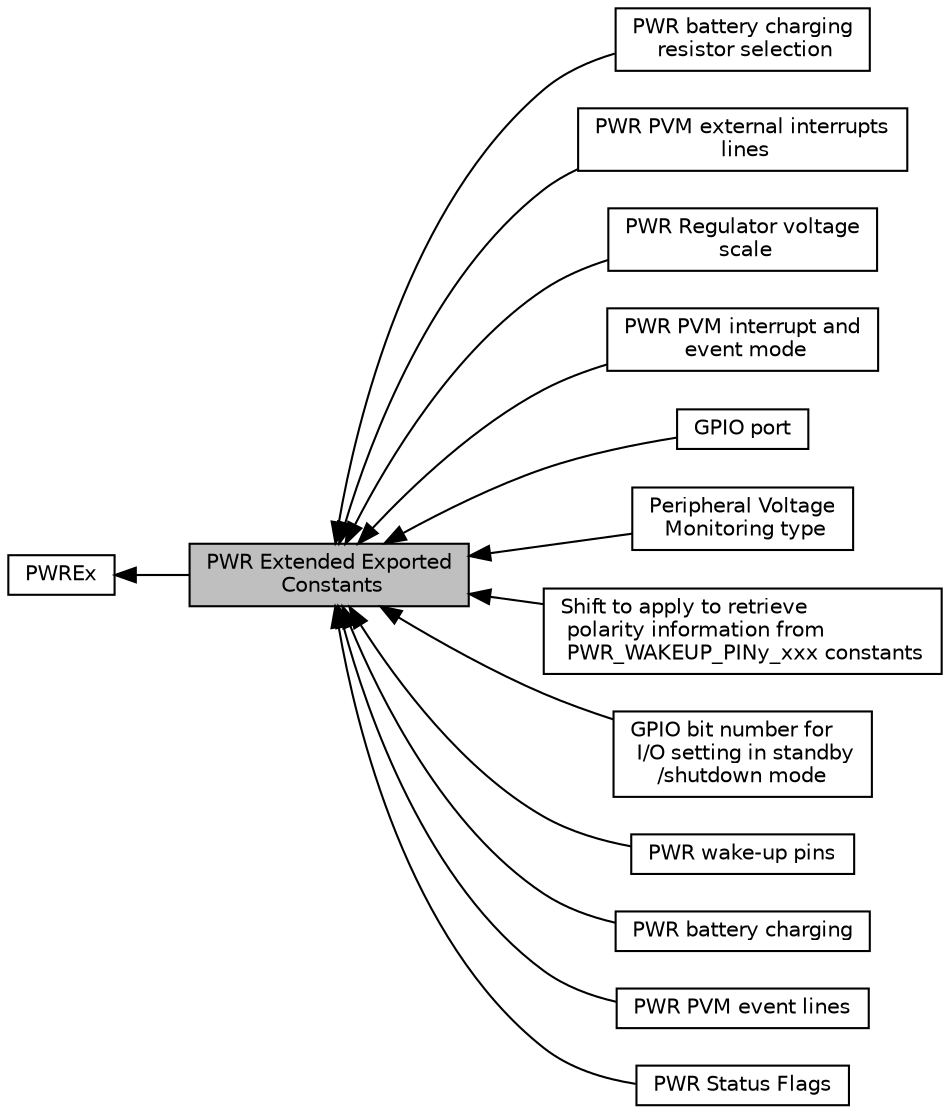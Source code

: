 digraph "PWR Extended Exported Constants"
{
  edge [fontname="Helvetica",fontsize="10",labelfontname="Helvetica",labelfontsize="10"];
  node [fontname="Helvetica",fontsize="10",shape=box];
  rankdir=LR;
  Node8 [label="PWR battery charging\l resistor selection",height=0.2,width=0.4,color="black", fillcolor="white", style="filled",URL="$group__PWREx__VBAT__Battery__Charging__Selection.html",tooltip=" "];
  Node12 [label="PWR PVM external interrupts\l lines",height=0.2,width=0.4,color="black", fillcolor="white", style="filled",URL="$group__PWREx__PVM__EXTI__LINE.html",tooltip=" "];
  Node7 [label="PWR Regulator voltage\l scale",height=0.2,width=0.4,color="black", fillcolor="white", style="filled",URL="$group__PWREx__Regulator__Voltage__Scale.html",tooltip=" "];
  Node2 [label="PWREx",height=0.2,width=0.4,color="black", fillcolor="white", style="filled",URL="$group__PWREx.html",tooltip="PWR Extended HAL module driver."];
  Node6 [label="PWR PVM interrupt and\l event mode",height=0.2,width=0.4,color="black", fillcolor="white", style="filled",URL="$group__PWREx__PVM__Mode.html",tooltip=" "];
  Node11 [label="GPIO port",height=0.2,width=0.4,color="black", fillcolor="white", style="filled",URL="$group__PWREx__GPIO.html",tooltip=" "];
  Node5 [label="Peripheral Voltage\l Monitoring type",height=0.2,width=0.4,color="black", fillcolor="white", style="filled",URL="$group__PWREx__PVM__Type.html",tooltip=" "];
  Node3 [label="Shift to apply to retrieve\l polarity information from\l PWR_WAKEUP_PINy_xxx constants",height=0.2,width=0.4,color="black", fillcolor="white", style="filled",URL="$group__PWREx__WUP__Polarity.html",tooltip=" "];
  Node10 [label="GPIO bit number for\l I/O setting in standby\l/shutdown mode",height=0.2,width=0.4,color="black", fillcolor="white", style="filled",URL="$group__PWREx__GPIO__Bit__Number.html",tooltip=" "];
  Node1 [label="PWR Extended Exported\l Constants",height=0.2,width=0.4,color="black", fillcolor="grey75", style="filled", fontcolor="black",tooltip=" "];
  Node4 [label="PWR wake-up pins",height=0.2,width=0.4,color="black", fillcolor="white", style="filled",URL="$group__PWREx__WakeUp__Pins.html",tooltip=" "];
  Node9 [label="PWR battery charging",height=0.2,width=0.4,color="black", fillcolor="white", style="filled",URL="$group__PWREx__VBAT__Battery__Charging.html",tooltip=" "];
  Node13 [label="PWR PVM event lines",height=0.2,width=0.4,color="black", fillcolor="white", style="filled",URL="$group__PWREx__PVM__EVENT__LINE.html",tooltip=" "];
  Node14 [label="PWR Status Flags",height=0.2,width=0.4,color="black", fillcolor="white", style="filled",URL="$group__PWREx__Flag.html",tooltip=" "];
  Node2->Node1 [shape=plaintext, dir="back", style="solid"];
  Node1->Node3 [shape=plaintext, dir="back", style="solid"];
  Node1->Node4 [shape=plaintext, dir="back", style="solid"];
  Node1->Node5 [shape=plaintext, dir="back", style="solid"];
  Node1->Node6 [shape=plaintext, dir="back", style="solid"];
  Node1->Node7 [shape=plaintext, dir="back", style="solid"];
  Node1->Node8 [shape=plaintext, dir="back", style="solid"];
  Node1->Node9 [shape=plaintext, dir="back", style="solid"];
  Node1->Node10 [shape=plaintext, dir="back", style="solid"];
  Node1->Node11 [shape=plaintext, dir="back", style="solid"];
  Node1->Node12 [shape=plaintext, dir="back", style="solid"];
  Node1->Node13 [shape=plaintext, dir="back", style="solid"];
  Node1->Node14 [shape=plaintext, dir="back", style="solid"];
}
